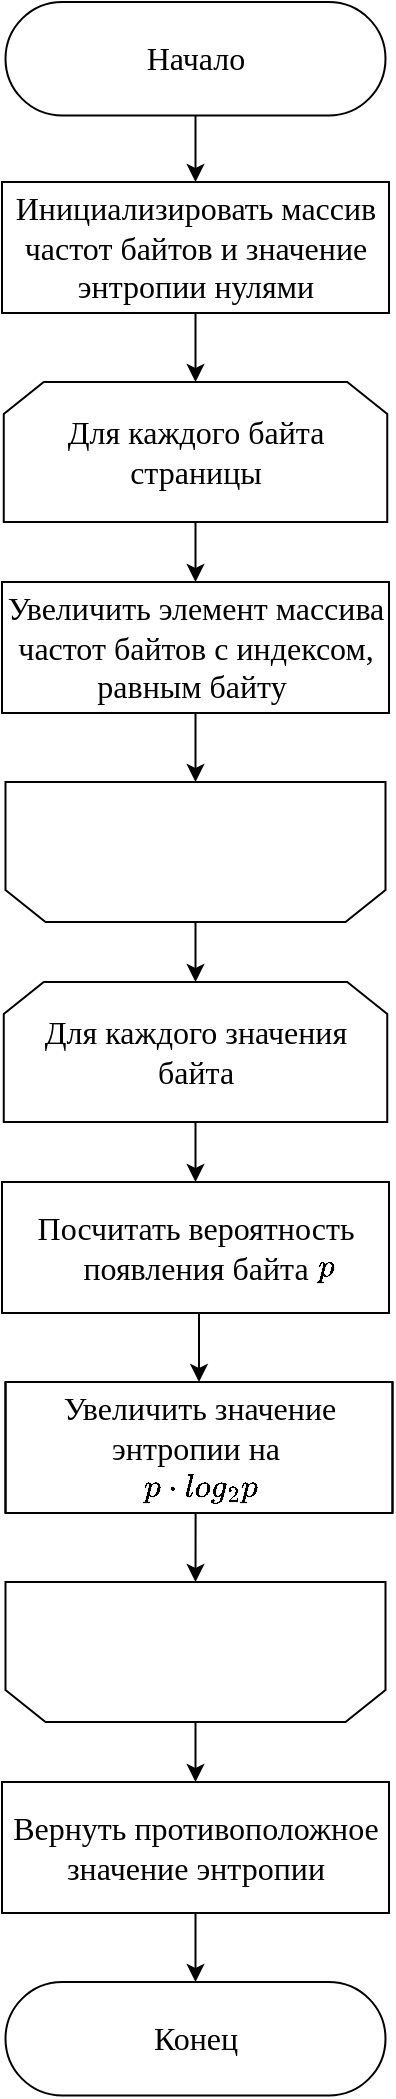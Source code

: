 <mxfile version="21.3.2" type="device">
  <diagram name="Страница 1" id="Rqne1-Q-YqlPjCGoqIJe">
    <mxGraphModel dx="1956" dy="1060" grid="1" gridSize="10" guides="1" tooltips="1" connect="1" arrows="1" fold="1" page="1" pageScale="1" pageWidth="300" pageHeight="1100" math="1" shadow="0">
      <root>
        <mxCell id="0" />
        <mxCell id="1" parent="0" />
        <mxCell id="8tuHMPIzyi8VBsE8fK2_-6" style="edgeStyle=orthogonalEdgeStyle;rounded=0;orthogonalLoop=1;jettySize=auto;html=1;exitX=0.5;exitY=1;exitDx=0;exitDy=0;entryX=0.5;entryY=0;entryDx=0;entryDy=0;" edge="1" parent="1" source="8tuHMPIzyi8VBsE8fK2_-1" target="8tuHMPIzyi8VBsE8fK2_-4">
          <mxGeometry relative="1" as="geometry" />
        </mxCell>
        <mxCell id="8tuHMPIzyi8VBsE8fK2_-1" value="&lt;font style=&quot;font-size: 16px;&quot;&gt;Начало&lt;/font&gt;" style="rounded=1;whiteSpace=wrap;html=1;arcSize=50;fontSize=14;fontFamily=Times New Roman;" vertex="1" parent="1">
          <mxGeometry x="53.75" y="27" width="190" height="56.75" as="geometry" />
        </mxCell>
        <mxCell id="8tuHMPIzyi8VBsE8fK2_-8" style="edgeStyle=orthogonalEdgeStyle;rounded=0;orthogonalLoop=1;jettySize=auto;html=1;exitX=0.5;exitY=1;exitDx=0;exitDy=0;entryX=0.5;entryY=0;entryDx=0;entryDy=0;" edge="1" parent="1" source="8tuHMPIzyi8VBsE8fK2_-2" target="8tuHMPIzyi8VBsE8fK2_-3">
          <mxGeometry relative="1" as="geometry" />
        </mxCell>
        <mxCell id="8tuHMPIzyi8VBsE8fK2_-2" value="&lt;font style=&quot;font-size: 16px;&quot; face=&quot;Times New Roman&quot;&gt;Для каждого байта страницы&lt;/font&gt;" style="shape=loopLimit;whiteSpace=wrap;html=1;strokeWidth=1;" vertex="1" parent="1">
          <mxGeometry x="52.88" y="217" width="191.75" height="70" as="geometry" />
        </mxCell>
        <mxCell id="8tuHMPIzyi8VBsE8fK2_-9" style="edgeStyle=orthogonalEdgeStyle;rounded=0;orthogonalLoop=1;jettySize=auto;html=1;exitX=0.5;exitY=1;exitDx=0;exitDy=0;entryX=0.5;entryY=1;entryDx=0;entryDy=0;" edge="1" parent="1" source="8tuHMPIzyi8VBsE8fK2_-3" target="8tuHMPIzyi8VBsE8fK2_-5">
          <mxGeometry relative="1" as="geometry" />
        </mxCell>
        <mxCell id="8tuHMPIzyi8VBsE8fK2_-3" value="&lt;span style=&quot;font-size: 16px;&quot;&gt;Увеличить элемент массива частот байтов с индексом, равным байту&amp;nbsp;&lt;/span&gt;" style="shape=process;whiteSpace=wrap;html=1;backgroundOutline=1;fontSize=14;size=0;fontFamily=Times New Roman;" vertex="1" parent="1">
          <mxGeometry x="52" y="317" width="193.5" height="65.5" as="geometry" />
        </mxCell>
        <mxCell id="8tuHMPIzyi8VBsE8fK2_-7" style="edgeStyle=orthogonalEdgeStyle;rounded=0;orthogonalLoop=1;jettySize=auto;html=1;exitX=0.5;exitY=1;exitDx=0;exitDy=0;entryX=0.5;entryY=0;entryDx=0;entryDy=0;" edge="1" parent="1" source="8tuHMPIzyi8VBsE8fK2_-4" target="8tuHMPIzyi8VBsE8fK2_-2">
          <mxGeometry relative="1" as="geometry" />
        </mxCell>
        <mxCell id="8tuHMPIzyi8VBsE8fK2_-4" value="&lt;span style=&quot;font-size: 16px;&quot;&gt;Инициализировать массив частот байтов и значение энтропии нулями&lt;/span&gt;" style="shape=process;whiteSpace=wrap;html=1;backgroundOutline=1;fontSize=14;size=0;fontFamily=Times New Roman;" vertex="1" parent="1">
          <mxGeometry x="52" y="117" width="193.5" height="65.5" as="geometry" />
        </mxCell>
        <mxCell id="8tuHMPIzyi8VBsE8fK2_-15" style="edgeStyle=orthogonalEdgeStyle;rounded=0;orthogonalLoop=1;jettySize=auto;html=1;exitX=0.5;exitY=0;exitDx=0;exitDy=0;entryX=0.5;entryY=0;entryDx=0;entryDy=0;" edge="1" parent="1" source="8tuHMPIzyi8VBsE8fK2_-5" target="8tuHMPIzyi8VBsE8fK2_-11">
          <mxGeometry relative="1" as="geometry" />
        </mxCell>
        <mxCell id="8tuHMPIzyi8VBsE8fK2_-5" value="" style="shape=loopLimit;whiteSpace=wrap;html=1;strokeWidth=1;direction=west;fontFamily=Times New Roman;fontSize=14;" vertex="1" parent="1">
          <mxGeometry x="53.75" y="417" width="190" height="70" as="geometry" />
        </mxCell>
        <mxCell id="8tuHMPIzyi8VBsE8fK2_-10" style="edgeStyle=orthogonalEdgeStyle;rounded=0;orthogonalLoop=1;jettySize=auto;html=1;exitX=0.5;exitY=1;exitDx=0;exitDy=0;entryX=0.5;entryY=0;entryDx=0;entryDy=0;" edge="1" parent="1" source="8tuHMPIzyi8VBsE8fK2_-11" target="8tuHMPIzyi8VBsE8fK2_-13">
          <mxGeometry relative="1" as="geometry" />
        </mxCell>
        <mxCell id="8tuHMPIzyi8VBsE8fK2_-11" value="&lt;font style=&quot;font-size: 16px;&quot; face=&quot;Times New Roman&quot;&gt;Для каждого значения байта&lt;/font&gt;" style="shape=loopLimit;whiteSpace=wrap;html=1;strokeWidth=1;" vertex="1" parent="1">
          <mxGeometry x="52.88" y="517" width="191.75" height="70" as="geometry" />
        </mxCell>
        <mxCell id="8tuHMPIzyi8VBsE8fK2_-17" style="edgeStyle=orthogonalEdgeStyle;rounded=0;orthogonalLoop=1;jettySize=auto;html=1;exitX=0.5;exitY=1;exitDx=0;exitDy=0;entryX=0.5;entryY=0;entryDx=0;entryDy=0;" edge="1" parent="1" source="8tuHMPIzyi8VBsE8fK2_-13" target="8tuHMPIzyi8VBsE8fK2_-16">
          <mxGeometry relative="1" as="geometry" />
        </mxCell>
        <mxCell id="8tuHMPIzyi8VBsE8fK2_-13" value="&lt;span style=&quot;font-size: 16px;&quot;&gt;Посчитать вероятность появления байта&lt;br&gt;&lt;/span&gt;" style="shape=process;whiteSpace=wrap;html=1;backgroundOutline=1;fontSize=14;size=0;fontFamily=Times New Roman;" vertex="1" parent="1">
          <mxGeometry x="52" y="617" width="193.5" height="65.5" as="geometry" />
        </mxCell>
        <mxCell id="8tuHMPIzyi8VBsE8fK2_-24" style="edgeStyle=orthogonalEdgeStyle;rounded=0;orthogonalLoop=1;jettySize=auto;html=1;exitX=0.5;exitY=0;exitDx=0;exitDy=0;entryX=0.5;entryY=0;entryDx=0;entryDy=0;" edge="1" parent="1" source="8tuHMPIzyi8VBsE8fK2_-14" target="8tuHMPIzyi8VBsE8fK2_-23">
          <mxGeometry relative="1" as="geometry" />
        </mxCell>
        <mxCell id="8tuHMPIzyi8VBsE8fK2_-14" value="" style="shape=loopLimit;whiteSpace=wrap;html=1;strokeWidth=1;direction=west;fontFamily=Times New Roman;fontSize=14;" vertex="1" parent="1">
          <mxGeometry x="53.75" y="817" width="190" height="70" as="geometry" />
        </mxCell>
        <mxCell id="8tuHMPIzyi8VBsE8fK2_-21" style="edgeStyle=orthogonalEdgeStyle;rounded=0;orthogonalLoop=1;jettySize=auto;html=1;exitX=0.5;exitY=1;exitDx=0;exitDy=0;entryX=0.5;entryY=1;entryDx=0;entryDy=0;" edge="1" parent="1" source="8tuHMPIzyi8VBsE8fK2_-16" target="8tuHMPIzyi8VBsE8fK2_-14">
          <mxGeometry relative="1" as="geometry" />
        </mxCell>
        <mxCell id="8tuHMPIzyi8VBsE8fK2_-16" value="&lt;span style=&quot;font-size: 16px;&quot;&gt;Увеличить значение энтропии на&amp;nbsp;&lt;br&gt;&lt;br&gt;&lt;/span&gt;" style="shape=process;whiteSpace=wrap;html=1;backgroundOutline=1;fontSize=14;size=0;fontFamily=Times New Roman;" vertex="1" parent="1">
          <mxGeometry x="53.75" y="717" width="193.5" height="65.5" as="geometry" />
        </mxCell>
        <mxCell id="8tuHMPIzyi8VBsE8fK2_-18" value="&lt;font face=&quot;Times New Roman&quot;&gt;&lt;span style=&quot;font-size: 16px;&quot;&gt;$$p$$&lt;br&gt;&lt;/span&gt;&lt;/font&gt;" style="text;html=1;strokeColor=none;fillColor=none;align=center;verticalAlign=middle;whiteSpace=wrap;rounded=0;" vertex="1" parent="1">
          <mxGeometry x="183.75" y="652.5" width="60" height="30" as="geometry" />
        </mxCell>
        <mxCell id="8tuHMPIzyi8VBsE8fK2_-19" value="&lt;font face=&quot;Times New Roman&quot;&gt;&lt;span style=&quot;font-size: 16px;&quot;&gt;$$p \cdot log_2p$$&lt;br&gt;&lt;/span&gt;&lt;/font&gt;" style="text;html=1;strokeColor=none;fillColor=none;align=center;verticalAlign=middle;whiteSpace=wrap;rounded=0;" vertex="1" parent="1">
          <mxGeometry x="120.5" y="772.5" width="60" height="10" as="geometry" />
        </mxCell>
        <mxCell id="8tuHMPIzyi8VBsE8fK2_-20" style="edgeStyle=orthogonalEdgeStyle;rounded=0;orthogonalLoop=1;jettySize=auto;html=1;exitX=0.5;exitY=1;exitDx=0;exitDy=0;" edge="1" parent="1" source="8tuHMPIzyi8VBsE8fK2_-19" target="8tuHMPIzyi8VBsE8fK2_-19">
          <mxGeometry relative="1" as="geometry" />
        </mxCell>
        <mxCell id="8tuHMPIzyi8VBsE8fK2_-26" style="edgeStyle=orthogonalEdgeStyle;rounded=0;orthogonalLoop=1;jettySize=auto;html=1;exitX=0.5;exitY=1;exitDx=0;exitDy=0;entryX=0.5;entryY=0;entryDx=0;entryDy=0;" edge="1" parent="1" source="8tuHMPIzyi8VBsE8fK2_-23" target="8tuHMPIzyi8VBsE8fK2_-25">
          <mxGeometry relative="1" as="geometry" />
        </mxCell>
        <mxCell id="8tuHMPIzyi8VBsE8fK2_-23" value="&lt;span style=&quot;font-size: 16px;&quot;&gt;Вернуть противоположное значение энтропии&lt;/span&gt;" style="shape=process;whiteSpace=wrap;html=1;backgroundOutline=1;fontSize=14;size=0;fontFamily=Times New Roman;" vertex="1" parent="1">
          <mxGeometry x="52" y="917" width="193.5" height="65.5" as="geometry" />
        </mxCell>
        <mxCell id="8tuHMPIzyi8VBsE8fK2_-25" value="&lt;font style=&quot;font-size: 16px;&quot;&gt;Конец&lt;/font&gt;" style="rounded=1;whiteSpace=wrap;html=1;arcSize=50;fontSize=14;fontFamily=Times New Roman;" vertex="1" parent="1">
          <mxGeometry x="53.75" y="1017" width="190" height="56.75" as="geometry" />
        </mxCell>
      </root>
    </mxGraphModel>
  </diagram>
</mxfile>
